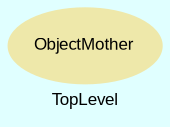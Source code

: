 digraph TopLevel {
    compound = true
    bgcolor = lightcyan1
    fontname = Arial
    fontsize = 8
    label = "TopLevel"
    node [
        fontname = Arial,
        fontsize = 8,
        color = black
    ]

    ObjectMother [
        fontcolor = black,
        URL = "classes/ObjectMother.html",
        shape = ellipse,
        color = palegoldenrod,
        style = filled,
        label = "ObjectMother"
    ]

}

